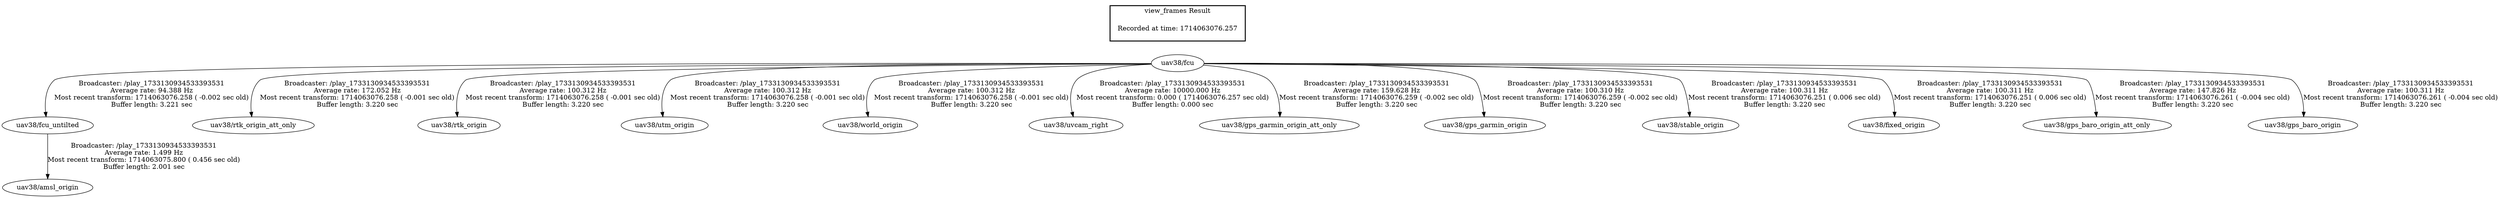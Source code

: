 digraph G {
"uav38/fcu" -> "uav38/fcu_untilted"[label="Broadcaster: /play_1733130934533393531\nAverage rate: 94.388 Hz\nMost recent transform: 1714063076.258 ( -0.002 sec old)\nBuffer length: 3.221 sec\n"];
"uav38/fcu" -> "uav38/rtk_origin_att_only"[label="Broadcaster: /play_1733130934533393531\nAverage rate: 172.052 Hz\nMost recent transform: 1714063076.258 ( -0.001 sec old)\nBuffer length: 3.220 sec\n"];
"uav38/fcu" -> "uav38/rtk_origin"[label="Broadcaster: /play_1733130934533393531\nAverage rate: 100.312 Hz\nMost recent transform: 1714063076.258 ( -0.001 sec old)\nBuffer length: 3.220 sec\n"];
"uav38/fcu" -> "uav38/utm_origin"[label="Broadcaster: /play_1733130934533393531\nAverage rate: 100.312 Hz\nMost recent transform: 1714063076.258 ( -0.001 sec old)\nBuffer length: 3.220 sec\n"];
"uav38/fcu" -> "uav38/world_origin"[label="Broadcaster: /play_1733130934533393531\nAverage rate: 100.312 Hz\nMost recent transform: 1714063076.258 ( -0.001 sec old)\nBuffer length: 3.220 sec\n"];
"uav38/fcu" -> "uav38/uvcam_right"[label="Broadcaster: /play_1733130934533393531\nAverage rate: 10000.000 Hz\nMost recent transform: 0.000 ( 1714063076.257 sec old)\nBuffer length: 0.000 sec\n"];
"uav38/fcu" -> "uav38/gps_garmin_origin_att_only"[label="Broadcaster: /play_1733130934533393531\nAverage rate: 159.628 Hz\nMost recent transform: 1714063076.259 ( -0.002 sec old)\nBuffer length: 3.220 sec\n"];
"uav38/fcu" -> "uav38/gps_garmin_origin"[label="Broadcaster: /play_1733130934533393531\nAverage rate: 100.310 Hz\nMost recent transform: 1714063076.259 ( -0.002 sec old)\nBuffer length: 3.220 sec\n"];
"uav38/fcu" -> "uav38/stable_origin"[label="Broadcaster: /play_1733130934533393531\nAverage rate: 100.311 Hz\nMost recent transform: 1714063076.251 ( 0.006 sec old)\nBuffer length: 3.220 sec\n"];
"uav38/fcu" -> "uav38/fixed_origin"[label="Broadcaster: /play_1733130934533393531\nAverage rate: 100.311 Hz\nMost recent transform: 1714063076.251 ( 0.006 sec old)\nBuffer length: 3.220 sec\n"];
"uav38/fcu" -> "uav38/gps_baro_origin_att_only"[label="Broadcaster: /play_1733130934533393531\nAverage rate: 147.826 Hz\nMost recent transform: 1714063076.261 ( -0.004 sec old)\nBuffer length: 3.220 sec\n"];
"uav38/fcu" -> "uav38/gps_baro_origin"[label="Broadcaster: /play_1733130934533393531\nAverage rate: 100.311 Hz\nMost recent transform: 1714063076.261 ( -0.004 sec old)\nBuffer length: 3.220 sec\n"];
"uav38/fcu_untilted" -> "uav38/amsl_origin"[label="Broadcaster: /play_1733130934533393531\nAverage rate: 1.499 Hz\nMost recent transform: 1714063075.800 ( 0.456 sec old)\nBuffer length: 2.001 sec\n"];
edge [style=invis];
 subgraph cluster_legend { style=bold; color=black; label ="view_frames Result";
"Recorded at time: 1714063076.257"[ shape=plaintext ] ;
 }->"uav38/fcu";
}